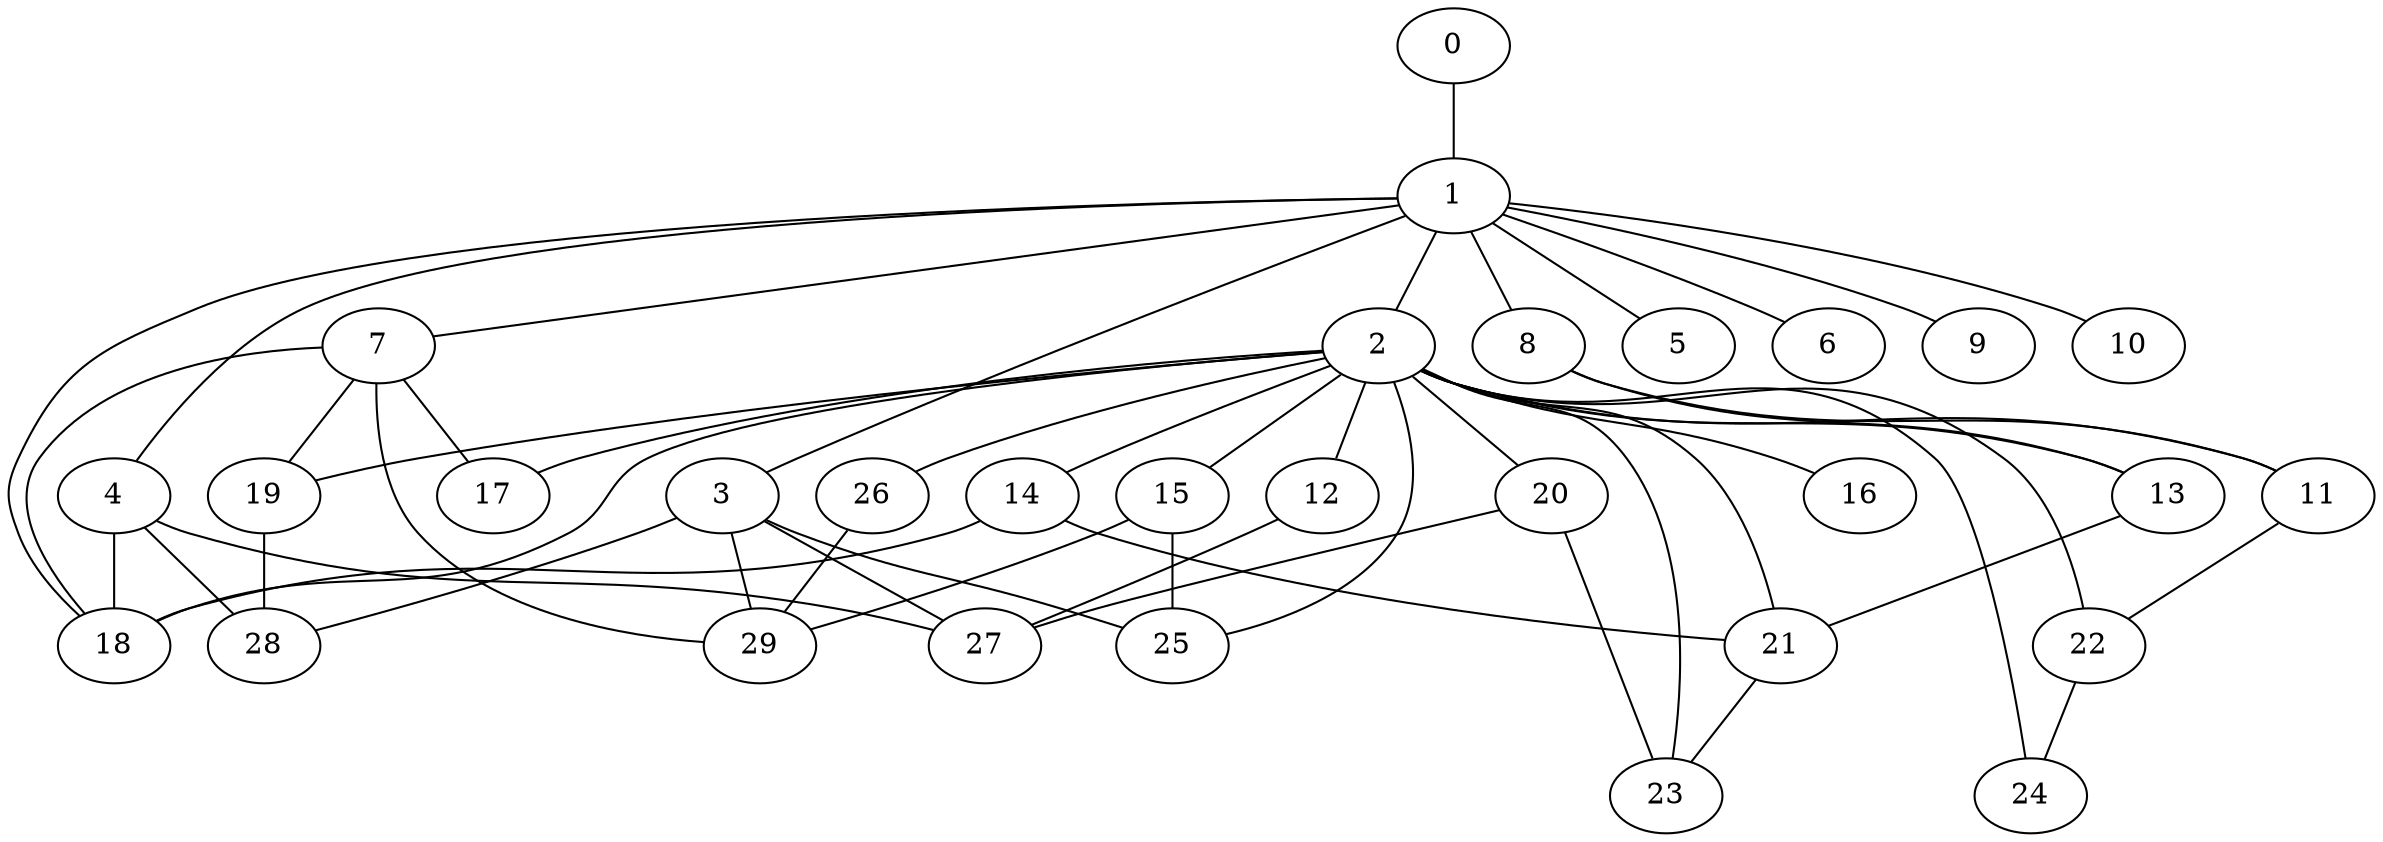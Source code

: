 
graph graphname {
    0 -- 1
1 -- 2
1 -- 3
1 -- 4
1 -- 5
1 -- 6
1 -- 7
1 -- 8
1 -- 9
1 -- 10
1 -- 18
2 -- 11
2 -- 12
2 -- 13
2 -- 14
2 -- 15
2 -- 16
2 -- 17
2 -- 18
2 -- 19
2 -- 20
2 -- 21
2 -- 22
2 -- 23
2 -- 24
2 -- 25
2 -- 26
3 -- 27
3 -- 28
3 -- 29
3 -- 25
4 -- 18
4 -- 27
4 -- 28
7 -- 29
7 -- 19
7 -- 18
7 -- 17
8 -- 13
8 -- 11
11 -- 22
12 -- 27
13 -- 21
14 -- 18
14 -- 21
15 -- 25
15 -- 29
19 -- 28
20 -- 27
20 -- 23
21 -- 23
22 -- 24
26 -- 29

}

